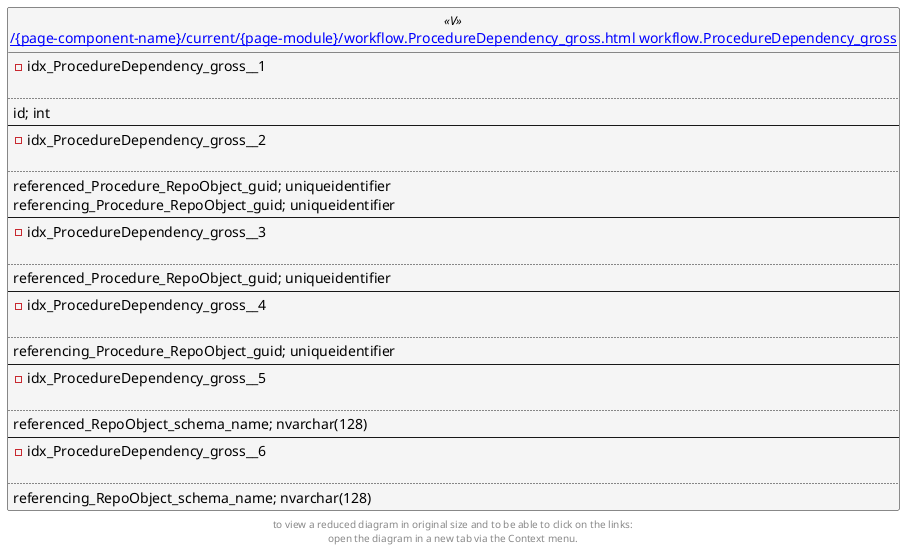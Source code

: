 @startuml
left to right direction
'top to bottom direction
hide circle
'avoide "." issues:
set namespaceSeparator none


skinparam class {
  BackgroundColor White
  BackgroundColor<<FN>> Yellow
  BackgroundColor<<FS>> Yellow
  BackgroundColor<<FT>> LightGray
  BackgroundColor<<IF>> Yellow
  BackgroundColor<<IS>> Yellow
  BackgroundColor<<P>> Aqua
  BackgroundColor<<PC>> Aqua
  BackgroundColor<<SN>> Yellow
  BackgroundColor<<SO>> SlateBlue
  BackgroundColor<<TF>> LightGray
  BackgroundColor<<TR>> Tomato
  BackgroundColor<<U>> White
  BackgroundColor<<V>> WhiteSmoke
  BackgroundColor<<X>> Aqua
}


entity "[[{site-url}/{page-component-name}/current/{page-module}/workflow.ProcedureDependency_gross.html workflow.ProcedureDependency_gross]]" as workflow.ProcedureDependency_gross << V >> {
- idx_ProcedureDependency_gross__1

..
id; int
--
- idx_ProcedureDependency_gross__2

..
referenced_Procedure_RepoObject_guid; uniqueidentifier
referencing_Procedure_RepoObject_guid; uniqueidentifier
--
- idx_ProcedureDependency_gross__3

..
referenced_Procedure_RepoObject_guid; uniqueidentifier
--
- idx_ProcedureDependency_gross__4

..
referencing_Procedure_RepoObject_guid; uniqueidentifier
--
- idx_ProcedureDependency_gross__5

..
referenced_RepoObject_schema_name; nvarchar(128)
--
- idx_ProcedureDependency_gross__6

..
referencing_RepoObject_schema_name; nvarchar(128)
}


footer
to view a reduced diagram in original size and to be able to click on the links:
open the diagram in a new tab via the Context menu.
end footer

@enduml


